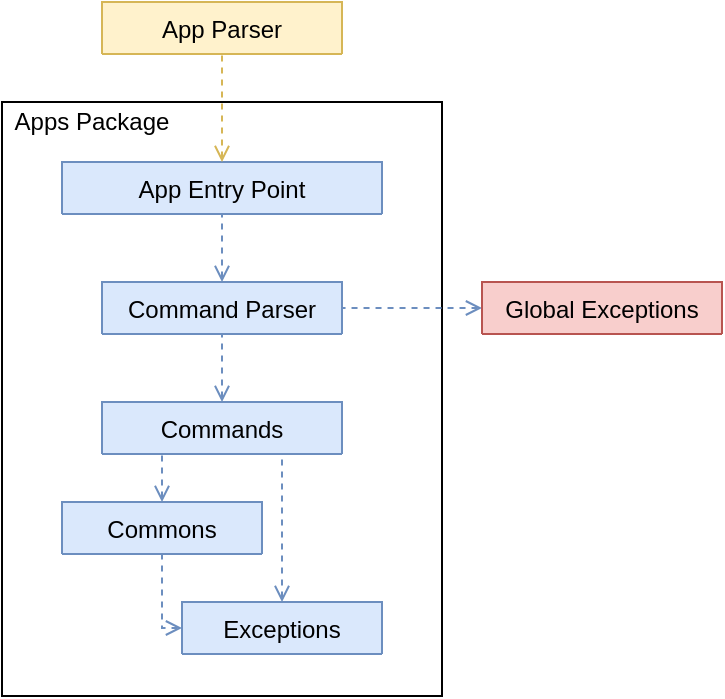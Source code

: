 <mxfile version="13.8.7" type="device"><diagram id="C5RBs43oDa-KdzZeNtuy" name="Page-1"><mxGraphModel dx="569" dy="305" grid="1" gridSize="10" guides="1" tooltips="1" connect="1" arrows="1" fold="1" page="1" pageScale="1" pageWidth="827" pageHeight="1169" math="0" shadow="0"><root><mxCell id="WIyWlLk6GJQsqaUBKTNV-0"/><mxCell id="WIyWlLk6GJQsqaUBKTNV-1" parent="WIyWlLk6GJQsqaUBKTNV-0"/><mxCell id="hvUpwbdtb_S2dwtahiND-11" value="" style="rounded=0;whiteSpace=wrap;html=1;fillColor=none;" parent="WIyWlLk6GJQsqaUBKTNV-1" vertex="1"><mxGeometry x="310" y="150" width="220" height="297" as="geometry"/></mxCell><mxCell id="zkfFHV4jXpPFQw0GAbJ--12" value="" style="endArrow=none;endSize=10;endFill=0;shadow=0;strokeWidth=1;rounded=0;edgeStyle=elbowEdgeStyle;elbow=vertical;startArrow=open;startFill=0;dashed=1;fillColor=#dae8fc;strokeColor=#6c8ebf;" parent="WIyWlLk6GJQsqaUBKTNV-1" source="zkfFHV4jXpPFQw0GAbJ--6" target="zkfFHV4jXpPFQw0GAbJ--0" edge="1"><mxGeometry width="160" relative="1" as="geometry"><mxPoint x="320" y="203" as="sourcePoint"/><mxPoint x="320" y="203" as="targetPoint"/></mxGeometry></mxCell><mxCell id="hvUpwbdtb_S2dwtahiND-3" value="" style="endArrow=none;endSize=10;endFill=0;shadow=0;strokeWidth=1;rounded=0;edgeStyle=elbowEdgeStyle;elbow=vertical;startArrow=open;startFill=0;entryX=0.5;entryY=1;entryDx=0;entryDy=0;exitX=0.5;exitY=0;exitDx=0;exitDy=0;dashed=1;fillColor=#dae8fc;strokeColor=#6c8ebf;" parent="WIyWlLk6GJQsqaUBKTNV-1" source="hvUpwbdtb_S2dwtahiND-0" target="zkfFHV4jXpPFQw0GAbJ--6" edge="1"><mxGeometry width="160" relative="1" as="geometry"><mxPoint x="419.83" y="370" as="sourcePoint"/><mxPoint x="419.83" y="276" as="targetPoint"/></mxGeometry></mxCell><mxCell id="zkfFHV4jXpPFQw0GAbJ--6" value="Command Parser" style="swimlane;fontStyle=0;align=center;verticalAlign=top;childLayout=stackLayout;horizontal=1;startSize=26;horizontalStack=0;resizeParent=1;resizeLast=0;collapsible=1;marginBottom=0;rounded=0;shadow=0;strokeWidth=1;fillColor=#dae8fc;strokeColor=#6c8ebf;swimlaneFillColor=none;" parent="WIyWlLk6GJQsqaUBKTNV-1" vertex="1" collapsed="1"><mxGeometry x="360" y="240" width="120" height="26" as="geometry"><mxRectangle x="120" y="360" width="160" height="138" as="alternateBounds"/></mxGeometry></mxCell><mxCell id="hvUpwbdtb_S2dwtahiND-4" value="" style="endArrow=none;endSize=10;endFill=0;shadow=0;strokeWidth=1;rounded=0;edgeStyle=elbowEdgeStyle;elbow=vertical;startArrow=open;startFill=0;exitX=0.5;exitY=0;exitDx=0;exitDy=0;dashed=1;entryX=0.25;entryY=1;entryDx=0;entryDy=0;fillColor=#dae8fc;strokeColor=#6c8ebf;" parent="WIyWlLk6GJQsqaUBKTNV-1" source="hvUpwbdtb_S2dwtahiND-1" target="hvUpwbdtb_S2dwtahiND-0" edge="1"><mxGeometry width="160" relative="1" as="geometry"><mxPoint x="380" y="370.0" as="sourcePoint"/><mxPoint x="380" y="266" as="targetPoint"/></mxGeometry></mxCell><mxCell id="hvUpwbdtb_S2dwtahiND-5" value="" style="endArrow=none;endSize=10;endFill=0;shadow=0;strokeWidth=1;rounded=0;edgeStyle=elbowEdgeStyle;elbow=vertical;startArrow=open;startFill=0;exitX=0;exitY=0.5;exitDx=0;exitDy=0;dashed=1;entryX=1;entryY=0.5;entryDx=0;entryDy=0;fillColor=#dae8fc;strokeColor=#6c8ebf;" parent="WIyWlLk6GJQsqaUBKTNV-1" source="hvUpwbdtb_S2dwtahiND-6" target="zkfFHV4jXpPFQw0GAbJ--6" edge="1"><mxGeometry width="160" relative="1" as="geometry"><mxPoint x="270" y="380.0" as="sourcePoint"/><mxPoint x="400" y="276" as="targetPoint"/></mxGeometry></mxCell><mxCell id="hvUpwbdtb_S2dwtahiND-7" value="" style="endArrow=none;endSize=10;endFill=0;shadow=0;strokeWidth=1;rounded=0;edgeStyle=elbowEdgeStyle;elbow=vertical;startArrow=open;startFill=0;exitX=0.5;exitY=0;exitDx=0;exitDy=0;dashed=1;entryX=0.75;entryY=1;entryDx=0;entryDy=0;fillColor=#dae8fc;strokeColor=#6c8ebf;" parent="WIyWlLk6GJQsqaUBKTNV-1" source="hvUpwbdtb_S2dwtahiND-2" target="hvUpwbdtb_S2dwtahiND-0" edge="1"><mxGeometry width="160" relative="1" as="geometry"><mxPoint x="260" y="470" as="sourcePoint"/><mxPoint x="400" y="406.0" as="targetPoint"/></mxGeometry></mxCell><mxCell id="hvUpwbdtb_S2dwtahiND-0" value="Commands" style="swimlane;fontStyle=0;align=center;verticalAlign=top;childLayout=stackLayout;horizontal=1;startSize=26;horizontalStack=0;resizeParent=1;resizeLast=0;collapsible=1;marginBottom=0;rounded=0;shadow=0;strokeWidth=1;fillColor=#dae8fc;strokeColor=#6c8ebf;" parent="WIyWlLk6GJQsqaUBKTNV-1" vertex="1" collapsed="1"><mxGeometry x="360" y="300" width="120" height="26" as="geometry"><mxRectangle x="120" y="360" width="160" height="138" as="alternateBounds"/></mxGeometry></mxCell><mxCell id="zkfFHV4jXpPFQw0GAbJ--0" value="App Entry Point" style="swimlane;fontStyle=0;align=center;verticalAlign=top;childLayout=stackLayout;horizontal=1;startSize=26;horizontalStack=0;resizeParent=1;resizeLast=0;collapsible=1;marginBottom=0;rounded=0;shadow=0;strokeWidth=1;fillColor=#dae8fc;strokeColor=#6c8ebf;swimlaneFillColor=#F8CECC;" parent="WIyWlLk6GJQsqaUBKTNV-1" vertex="1" collapsed="1"><mxGeometry x="340" y="180" width="160" height="26" as="geometry"><mxRectangle x="220" y="120" width="160" height="138" as="alternateBounds"/></mxGeometry></mxCell><mxCell id="hvUpwbdtb_S2dwtahiND-9" value="" style="rounded=0;whiteSpace=wrap;html=1;" parent="zkfFHV4jXpPFQw0GAbJ--0" vertex="1"><mxGeometry y="26" width="160" height="60" as="geometry"/></mxCell><mxCell id="hvUpwbdtb_S2dwtahiND-8" value="" style="endArrow=none;endSize=10;endFill=0;shadow=0;strokeWidth=1;rounded=0;edgeStyle=elbowEdgeStyle;elbow=vertical;startArrow=open;startFill=0;exitX=0;exitY=0.5;exitDx=0;exitDy=0;dashed=1;entryX=0.5;entryY=1;entryDx=0;entryDy=0;fillColor=#dae8fc;strokeColor=#6c8ebf;" parent="WIyWlLk6GJQsqaUBKTNV-1" source="hvUpwbdtb_S2dwtahiND-2" target="hvUpwbdtb_S2dwtahiND-1" edge="1"><mxGeometry width="160" relative="1" as="geometry"><mxPoint x="389.76" y="480" as="sourcePoint"/><mxPoint x="390" y="416" as="targetPoint"/><Array as="points"><mxPoint x="390" y="413"/><mxPoint x="400" y="443"/></Array></mxGeometry></mxCell><mxCell id="hvUpwbdtb_S2dwtahiND-1" value="Commons" style="swimlane;fontStyle=0;align=center;verticalAlign=top;childLayout=stackLayout;horizontal=1;startSize=26;horizontalStack=0;resizeParent=1;resizeLast=0;collapsible=1;marginBottom=0;rounded=0;shadow=0;strokeWidth=1;fillColor=#dae8fc;strokeColor=#6c8ebf;" parent="WIyWlLk6GJQsqaUBKTNV-1" vertex="1" collapsed="1"><mxGeometry x="340" y="350" width="100" height="26" as="geometry"><mxRectangle x="120" y="360" width="160" height="138" as="alternateBounds"/></mxGeometry></mxCell><mxCell id="hvUpwbdtb_S2dwtahiND-2" value="Exceptions" style="swimlane;fontStyle=0;align=center;verticalAlign=top;childLayout=stackLayout;horizontal=1;startSize=26;horizontalStack=0;resizeParent=1;resizeLast=0;collapsible=1;marginBottom=0;rounded=0;shadow=0;strokeWidth=1;fillColor=#dae8fc;strokeColor=#6c8ebf;" parent="WIyWlLk6GJQsqaUBKTNV-1" vertex="1" collapsed="1"><mxGeometry x="400" y="400" width="100" height="26" as="geometry"><mxRectangle x="120" y="360" width="160" height="138" as="alternateBounds"/></mxGeometry></mxCell><mxCell id="hvUpwbdtb_S2dwtahiND-6" value="Global Exceptions" style="swimlane;fontStyle=0;align=center;verticalAlign=top;childLayout=stackLayout;horizontal=1;startSize=26;horizontalStack=0;resizeParent=1;resizeLast=0;collapsible=1;marginBottom=0;rounded=0;shadow=0;strokeWidth=1;fillColor=#f8cecc;strokeColor=#b85450;" parent="WIyWlLk6GJQsqaUBKTNV-1" vertex="1" collapsed="1"><mxGeometry x="550" y="240" width="120" height="26" as="geometry"><mxRectangle x="120" y="360" width="160" height="138" as="alternateBounds"/></mxGeometry></mxCell><mxCell id="hvUpwbdtb_S2dwtahiND-12" value="App Parser" style="swimlane;fontStyle=0;align=center;verticalAlign=top;childLayout=stackLayout;horizontal=1;startSize=26;horizontalStack=0;resizeParent=1;resizeLast=0;collapsible=1;marginBottom=0;rounded=0;shadow=0;strokeWidth=1;fillColor=#fff2cc;strokeColor=#d6b656;" parent="WIyWlLk6GJQsqaUBKTNV-1" vertex="1" collapsed="1"><mxGeometry x="360" y="100" width="120" height="26" as="geometry"><mxRectangle x="120" y="360" width="160" height="138" as="alternateBounds"/></mxGeometry></mxCell><mxCell id="hvUpwbdtb_S2dwtahiND-13" value="" style="endArrow=none;endSize=10;endFill=0;shadow=0;strokeWidth=1;rounded=0;edgeStyle=elbowEdgeStyle;elbow=vertical;startArrow=open;startFill=0;dashed=1;fillColor=#fff2cc;strokeColor=#d6b656;exitX=0.5;exitY=0;exitDx=0;exitDy=0;entryX=0.5;entryY=1;entryDx=0;entryDy=0;" parent="WIyWlLk6GJQsqaUBKTNV-1" source="zkfFHV4jXpPFQw0GAbJ--0" target="hvUpwbdtb_S2dwtahiND-12" edge="1"><mxGeometry width="160" relative="1" as="geometry"><mxPoint x="419.71" y="180" as="sourcePoint"/><mxPoint x="419.71" y="146" as="targetPoint"/></mxGeometry></mxCell><mxCell id="hvUpwbdtb_S2dwtahiND-14" value="Apps Package" style="text;html=1;strokeColor=none;fillColor=none;align=center;verticalAlign=middle;whiteSpace=wrap;rounded=0;" parent="WIyWlLk6GJQsqaUBKTNV-1" vertex="1"><mxGeometry x="310" y="150" width="90" height="20" as="geometry"/></mxCell></root></mxGraphModel></diagram></mxfile>